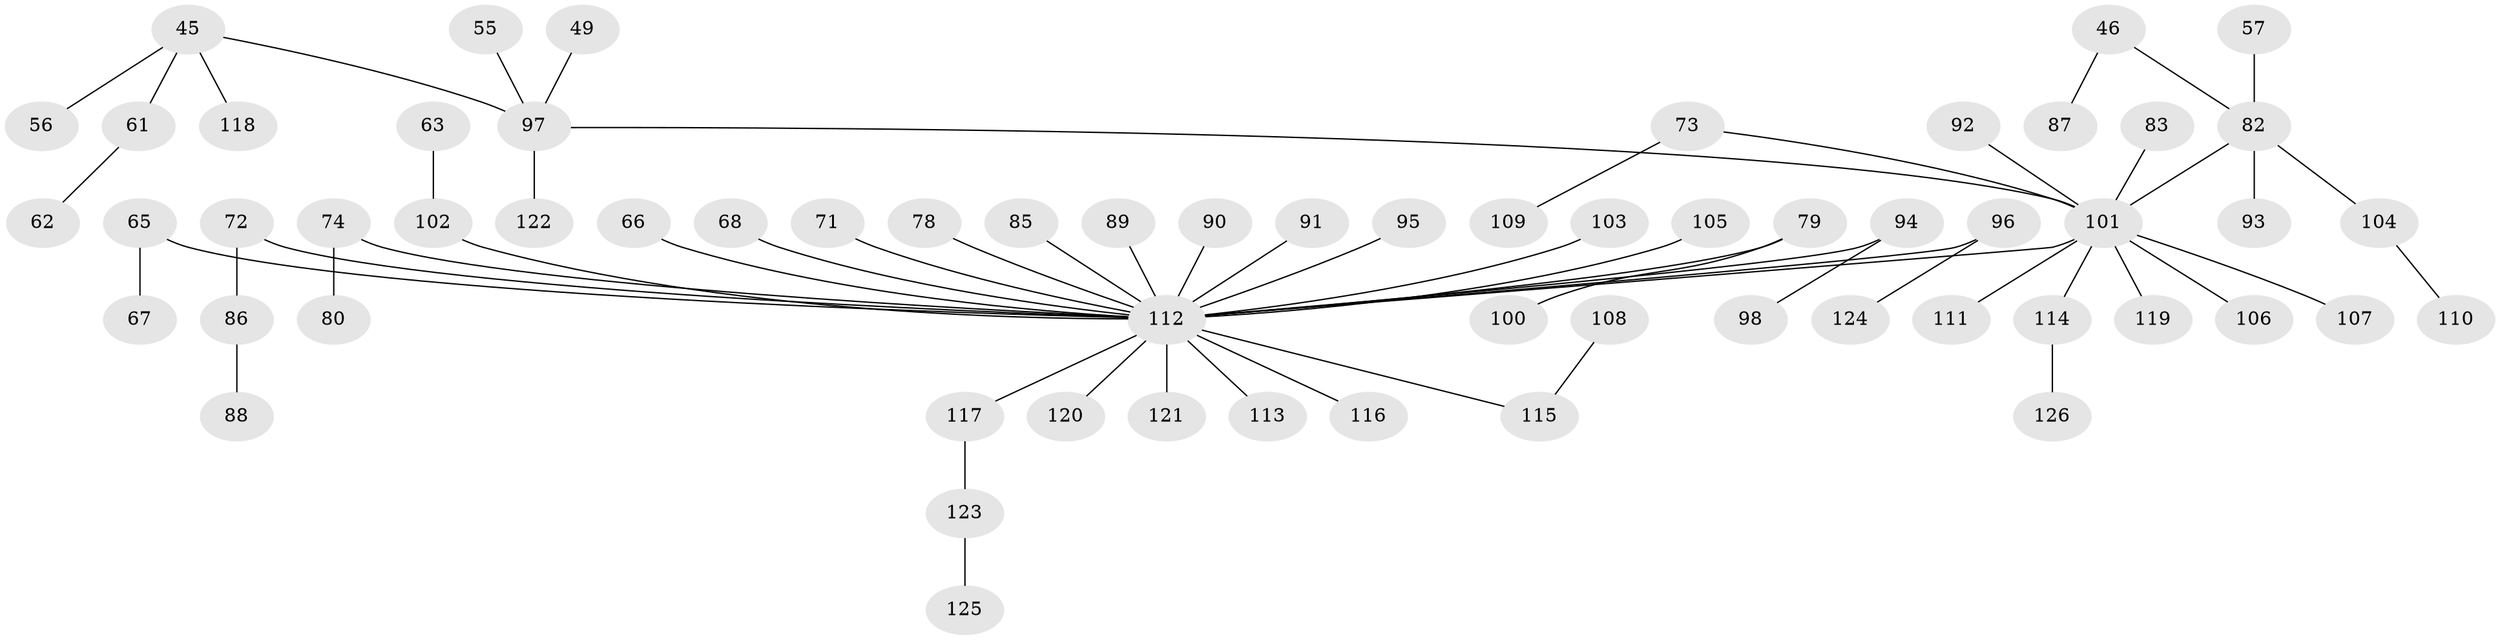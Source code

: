 // original degree distribution, {7: 0.015873015873015872, 2: 0.2777777777777778, 6: 0.015873015873015872, 3: 0.1349206349206349, 4: 0.05555555555555555, 5: 0.023809523809523808, 1: 0.47619047619047616}
// Generated by graph-tools (version 1.1) at 2025/53/03/09/25 04:53:16]
// undirected, 63 vertices, 62 edges
graph export_dot {
graph [start="1"]
  node [color=gray90,style=filled];
  45;
  46;
  49;
  55;
  56;
  57;
  61;
  62;
  63;
  65 [super="+27+51"];
  66;
  67;
  68;
  71;
  72 [super="+12+25"];
  73;
  74;
  78;
  79;
  80;
  82 [super="+22+19+28+21+31"];
  83;
  85;
  86;
  87;
  88;
  89;
  90;
  91;
  92;
  93;
  94;
  95;
  96;
  97 [super="+42"];
  98;
  100;
  101 [super="+35+40+29+50"];
  102 [super="+15"];
  103;
  104 [super="+81"];
  105;
  106;
  107;
  108;
  109;
  110;
  111;
  112 [super="+44+84+24+77+33+26+43+54+37+64+99"];
  113;
  114 [super="+75"];
  115 [super="+60"];
  116;
  117;
  118;
  119;
  120;
  121 [super="+6+34"];
  122;
  123;
  124;
  125;
  126;
  45 -- 56;
  45 -- 61;
  45 -- 118;
  45 -- 97;
  46 -- 87;
  46 -- 82;
  49 -- 97;
  55 -- 97;
  57 -- 82;
  61 -- 62;
  63 -- 102;
  65 -- 67;
  65 -- 112;
  66 -- 112;
  68 -- 112;
  71 -- 112;
  72 -- 112;
  72 -- 86;
  73 -- 109;
  73 -- 101;
  74 -- 80;
  74 -- 112;
  78 -- 112;
  79 -- 100;
  79 -- 112;
  82 -- 93;
  82 -- 101;
  82 -- 104;
  83 -- 101;
  85 -- 112;
  86 -- 88;
  89 -- 112;
  90 -- 112;
  91 -- 112;
  92 -- 101;
  94 -- 98;
  94 -- 112;
  95 -- 112;
  96 -- 124;
  96 -- 112;
  97 -- 122;
  97 -- 101;
  101 -- 106;
  101 -- 111;
  101 -- 119;
  101 -- 107;
  101 -- 114;
  101 -- 112;
  102 -- 112;
  103 -- 112;
  104 -- 110;
  105 -- 112;
  108 -- 115;
  112 -- 117;
  112 -- 121;
  112 -- 120;
  112 -- 113;
  112 -- 116;
  112 -- 115;
  114 -- 126;
  117 -- 123;
  123 -- 125;
}
